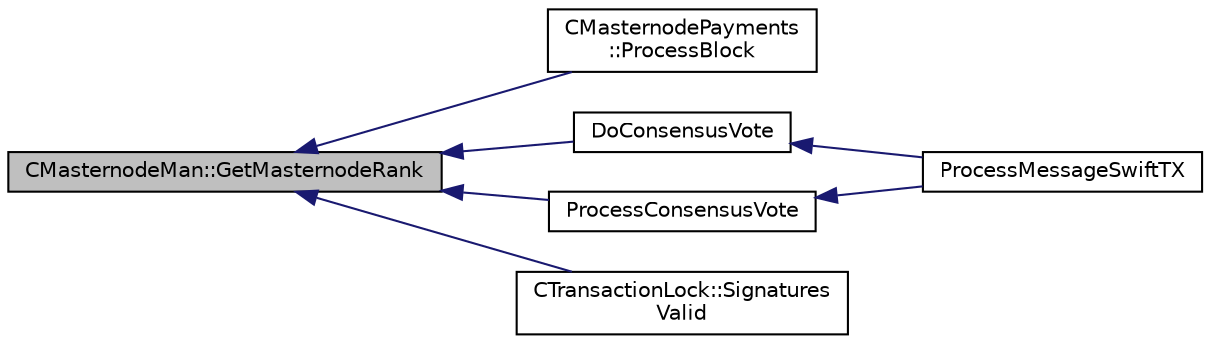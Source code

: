 digraph "CMasternodeMan::GetMasternodeRank"
{
  edge [fontname="Helvetica",fontsize="10",labelfontname="Helvetica",labelfontsize="10"];
  node [fontname="Helvetica",fontsize="10",shape=record];
  rankdir="LR";
  Node253 [label="CMasternodeMan::GetMasternodeRank",height=0.2,width=0.4,color="black", fillcolor="grey75", style="filled", fontcolor="black"];
  Node253 -> Node254 [dir="back",color="midnightblue",fontsize="10",style="solid",fontname="Helvetica"];
  Node254 [label="CMasternodePayments\l::ProcessBlock",height=0.2,width=0.4,color="black", fillcolor="white", style="filled",URL="$class_c_masternode_payments.html#aa23dfbc148f10f601e9771bfcffea441"];
  Node253 -> Node255 [dir="back",color="midnightblue",fontsize="10",style="solid",fontname="Helvetica"];
  Node255 [label="DoConsensusVote",height=0.2,width=0.4,color="black", fillcolor="white", style="filled",URL="$swifttx_8h.html#a0753801d6e6eb2cb230a85a6ba6fd371"];
  Node255 -> Node256 [dir="back",color="midnightblue",fontsize="10",style="solid",fontname="Helvetica"];
  Node256 [label="ProcessMessageSwiftTX",height=0.2,width=0.4,color="black", fillcolor="white", style="filled",URL="$swifttx_8h.html#a155e5c12fe35b2b4129c46ba9b66b06f"];
  Node253 -> Node257 [dir="back",color="midnightblue",fontsize="10",style="solid",fontname="Helvetica"];
  Node257 [label="ProcessConsensusVote",height=0.2,width=0.4,color="black", fillcolor="white", style="filled",URL="$swifttx_8h.html#a5d4434bfb70f64f95aa4de9286cbae94"];
  Node257 -> Node256 [dir="back",color="midnightblue",fontsize="10",style="solid",fontname="Helvetica"];
  Node253 -> Node258 [dir="back",color="midnightblue",fontsize="10",style="solid",fontname="Helvetica"];
  Node258 [label="CTransactionLock::Signatures\lValid",height=0.2,width=0.4,color="black", fillcolor="white", style="filled",URL="$class_c_transaction_lock.html#a71cb6705a8f0bfb4a8453d3b284e3cf7"];
}
